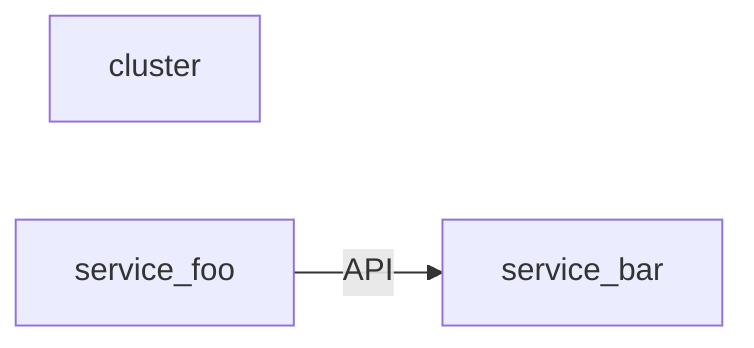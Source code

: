 flowchart LR
    %% Nodes
    cluster
    service_bar
    service_foo

    %% Links
    service_foo -->|API| service_bar